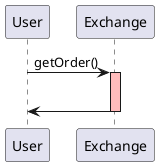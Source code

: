 @startuml

User -> Exchange: getOrder()
activate Exchange #FFBBBB
|||
Exchange -> User
deactivate Exchange

@enduml
